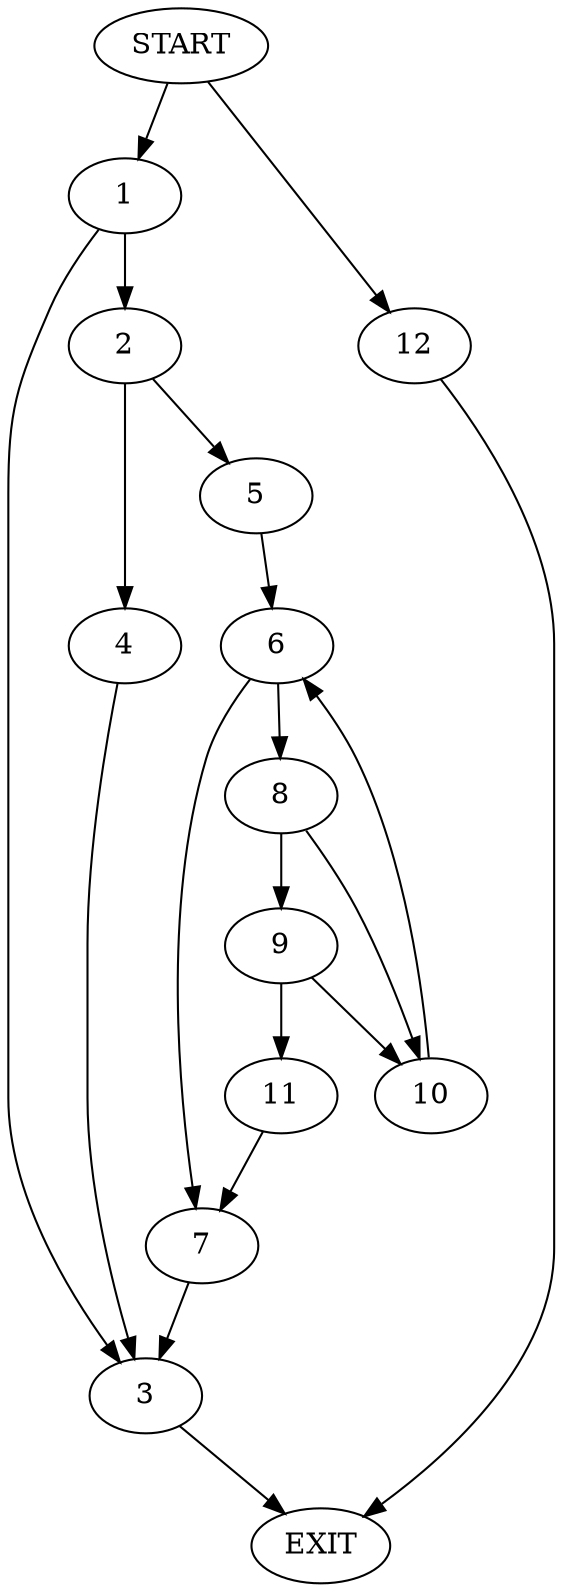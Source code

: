 digraph {
0 [label="START"]
13 [label="EXIT"]
0 -> 1
1 -> 2
1 -> 3
2 -> 4
2 -> 5
3 -> 13
5 -> 6
4 -> 3
6 -> 7
6 -> 8
7 -> 3
8 -> 9
8 -> 10
10 -> 6
9 -> 11
9 -> 10
11 -> 7
0 -> 12
12 -> 13
}
